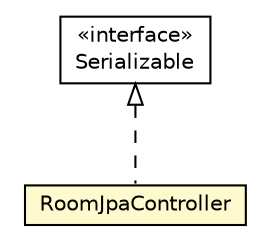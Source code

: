 #!/usr/local/bin/dot
#
# Class diagram 
# Generated by UMLGraph version R5_6-24-gf6e263 (http://www.umlgraph.org/)
#

digraph G {
	edge [fontname="Helvetica",fontsize=10,labelfontname="Helvetica",labelfontsize=10];
	node [fontname="Helvetica",fontsize=10,shape=plaintext];
	nodesep=0.25;
	ranksep=0.5;
	// com.elte.osz.logic.controllers.RoomJpaController
	c575 [label=<<table title="com.elte.osz.logic.controllers.RoomJpaController" border="0" cellborder="1" cellspacing="0" cellpadding="2" port="p" bgcolor="lemonChiffon" href="./RoomJpaController.html">
		<tr><td><table border="0" cellspacing="0" cellpadding="1">
<tr><td align="center" balign="center"> RoomJpaController </td></tr>
		</table></td></tr>
		</table>>, URL="./RoomJpaController.html", fontname="Helvetica", fontcolor="black", fontsize=10.0];
	//com.elte.osz.logic.controllers.RoomJpaController implements java.io.Serializable
	c583:p -> c575:p [dir=back,arrowtail=empty,style=dashed];
	// java.io.Serializable
	c583 [label=<<table title="java.io.Serializable" border="0" cellborder="1" cellspacing="0" cellpadding="2" port="p" href="http://java.sun.com/j2se/1.4.2/docs/api/java/io/Serializable.html">
		<tr><td><table border="0" cellspacing="0" cellpadding="1">
<tr><td align="center" balign="center"> &#171;interface&#187; </td></tr>
<tr><td align="center" balign="center"> Serializable </td></tr>
		</table></td></tr>
		</table>>, URL="http://java.sun.com/j2se/1.4.2/docs/api/java/io/Serializable.html", fontname="Helvetica", fontcolor="black", fontsize=10.0];
}

